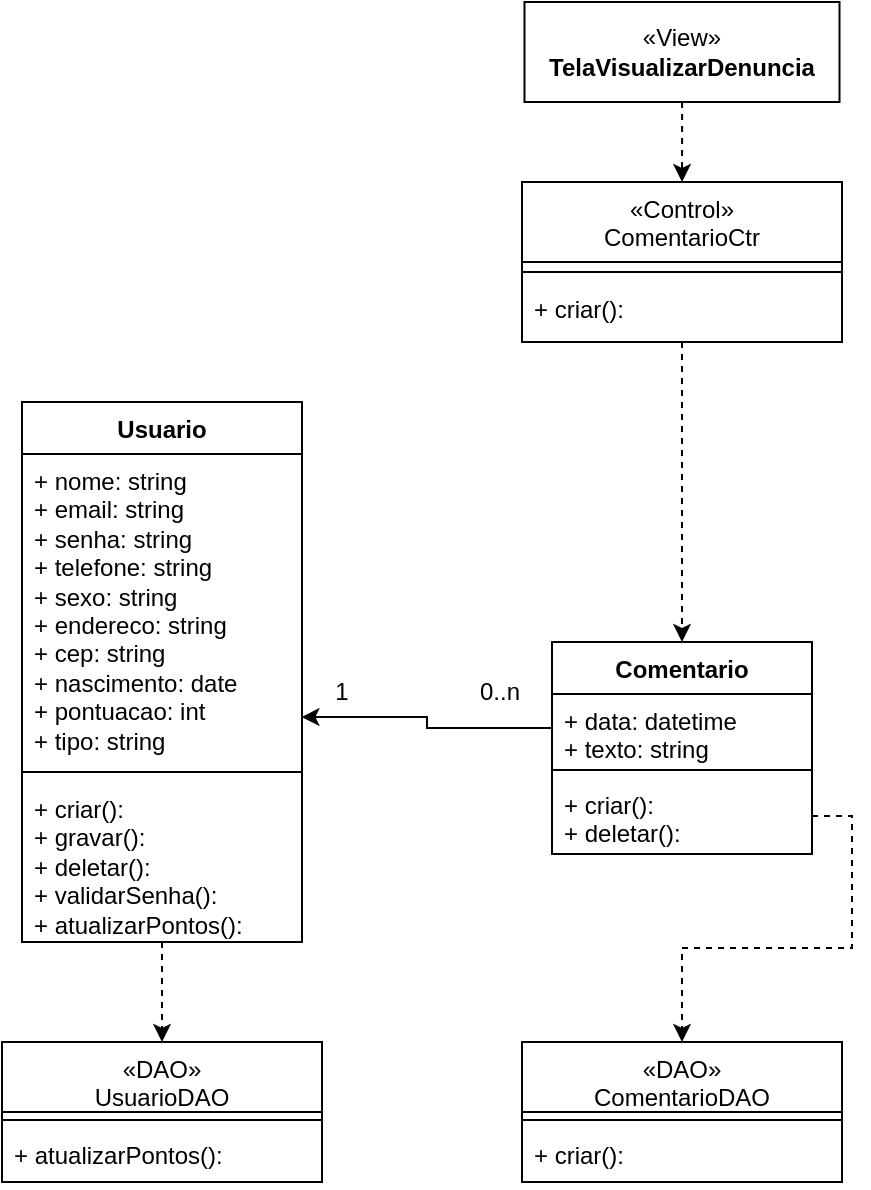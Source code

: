 <mxfile version="24.1.0" type="device">
  <diagram name="Página-1" id="w-hQXWL3YEhuheCKoZpT">
    <mxGraphModel dx="836" dy="538" grid="1" gridSize="10" guides="1" tooltips="1" connect="1" arrows="1" fold="1" page="1" pageScale="1" pageWidth="827" pageHeight="1169" math="0" shadow="0">
      <root>
        <mxCell id="0" />
        <mxCell id="1" parent="0" />
        <mxCell id="zkalO9UyaeTXovqIKFHX-1" style="edgeStyle=orthogonalEdgeStyle;rounded=0;orthogonalLoop=1;jettySize=auto;html=1;entryX=0.5;entryY=0;entryDx=0;entryDy=0;dashed=1;" edge="1" parent="1" source="zkalO9UyaeTXovqIKFHX-2" target="zkalO9UyaeTXovqIKFHX-4">
          <mxGeometry relative="1" as="geometry">
            <mxPoint x="613" y="125" as="targetPoint" />
          </mxGeometry>
        </mxCell>
        <mxCell id="zkalO9UyaeTXovqIKFHX-2" value="«View»&lt;br&gt;&lt;b&gt;TelaVisualizarDenuncia&lt;br&gt;&lt;/b&gt;" style="html=1;whiteSpace=wrap;" vertex="1" parent="1">
          <mxGeometry x="464.25" y="60" width="157.5" height="50" as="geometry" />
        </mxCell>
        <mxCell id="zkalO9UyaeTXovqIKFHX-3" style="edgeStyle=orthogonalEdgeStyle;rounded=0;orthogonalLoop=1;jettySize=auto;html=1;dashed=1;entryX=0.5;entryY=0;entryDx=0;entryDy=0;" edge="1" parent="1" source="zkalO9UyaeTXovqIKFHX-4" target="zkalO9UyaeTXovqIKFHX-26">
          <mxGeometry relative="1" as="geometry">
            <mxPoint x="543" y="370" as="targetPoint" />
          </mxGeometry>
        </mxCell>
        <mxCell id="zkalO9UyaeTXovqIKFHX-4" value="«Control»&#xa;ComentarioCtr" style="swimlane;fontStyle=0;align=center;verticalAlign=top;childLayout=stackLayout;horizontal=1;startSize=40;horizontalStack=0;resizeParent=1;resizeLast=0;collapsible=1;marginBottom=0;rounded=0;shadow=0;strokeWidth=1;" vertex="1" parent="1">
          <mxGeometry x="463" y="150" width="160" height="80" as="geometry">
            <mxRectangle x="340" y="380" width="170" height="26" as="alternateBounds" />
          </mxGeometry>
        </mxCell>
        <mxCell id="zkalO9UyaeTXovqIKFHX-5" value="" style="line;html=1;strokeWidth=1;align=left;verticalAlign=middle;spacingTop=-1;spacingLeft=3;spacingRight=3;rotatable=0;labelPosition=right;points=[];portConstraint=eastwest;" vertex="1" parent="zkalO9UyaeTXovqIKFHX-4">
          <mxGeometry y="40" width="160" height="10" as="geometry" />
        </mxCell>
        <mxCell id="zkalO9UyaeTXovqIKFHX-6" value="+ criar():" style="text;align=left;verticalAlign=top;spacingLeft=4;spacingRight=4;overflow=hidden;rotatable=0;points=[[0,0.5],[1,0.5]];portConstraint=eastwest;" vertex="1" parent="zkalO9UyaeTXovqIKFHX-4">
          <mxGeometry y="50" width="160" height="30" as="geometry" />
        </mxCell>
        <mxCell id="zkalO9UyaeTXovqIKFHX-7" style="edgeStyle=orthogonalEdgeStyle;rounded=0;orthogonalLoop=1;jettySize=auto;html=1;entryX=0.5;entryY=0;entryDx=0;entryDy=0;dashed=1;" edge="1" parent="1" source="zkalO9UyaeTXovqIKFHX-8" target="zkalO9UyaeTXovqIKFHX-20">
          <mxGeometry relative="1" as="geometry" />
        </mxCell>
        <mxCell id="zkalO9UyaeTXovqIKFHX-8" value="Usuario" style="swimlane;fontStyle=1;align=center;verticalAlign=top;childLayout=stackLayout;horizontal=1;startSize=26;horizontalStack=0;resizeParent=1;resizeParentMax=0;resizeLast=0;collapsible=1;marginBottom=0;whiteSpace=wrap;html=1;" vertex="1" parent="1">
          <mxGeometry x="213" y="260" width="140" height="270" as="geometry">
            <mxRectangle x="40" y="120" width="80" height="30" as="alternateBounds" />
          </mxGeometry>
        </mxCell>
        <mxCell id="zkalO9UyaeTXovqIKFHX-9" value="+ nome: string&lt;div&gt;+ email: string&lt;div&gt;+ senha: string&lt;/div&gt;&lt;div&gt;+ telefone: string&lt;/div&gt;&lt;div&gt;+ sexo: string&lt;/div&gt;&lt;div&gt;&lt;div&gt;+ endereco: string&lt;/div&gt;&lt;div&gt;+ cep: string&lt;/div&gt;&lt;div&gt;+ nascimento: date&lt;/div&gt;&lt;div&gt;+ pontuacao: int&lt;/div&gt;&lt;div&gt;+ tipo&lt;span style=&quot;background-color: initial;&quot;&gt;: string&amp;nbsp;&lt;/span&gt;&lt;/div&gt;&lt;/div&gt;&lt;/div&gt;" style="text;strokeColor=none;fillColor=none;align=left;verticalAlign=top;spacingLeft=4;spacingRight=4;overflow=hidden;rotatable=0;points=[[0,0.5],[1,0.5]];portConstraint=eastwest;whiteSpace=wrap;html=1;" vertex="1" parent="zkalO9UyaeTXovqIKFHX-8">
          <mxGeometry y="26" width="140" height="154" as="geometry" />
        </mxCell>
        <mxCell id="zkalO9UyaeTXovqIKFHX-10" value="" style="line;strokeWidth=1;fillColor=none;align=left;verticalAlign=middle;spacingTop=-1;spacingLeft=3;spacingRight=3;rotatable=0;labelPosition=right;points=[];portConstraint=eastwest;strokeColor=inherit;" vertex="1" parent="zkalO9UyaeTXovqIKFHX-8">
          <mxGeometry y="180" width="140" height="10" as="geometry" />
        </mxCell>
        <mxCell id="zkalO9UyaeTXovqIKFHX-11" value="&lt;div&gt;&lt;span style=&quot;background-color: initial;&quot;&gt;+ criar():&amp;nbsp;&lt;/span&gt;&lt;br&gt;&lt;/div&gt;&lt;div&gt;&lt;span style=&quot;background-color: initial;&quot;&gt;+ gravar():&lt;/span&gt;&lt;/div&gt;&lt;div&gt;+ deletar():&amp;nbsp;&lt;span style=&quot;background-color: initial;&quot;&gt;&lt;br&gt;&lt;/span&gt;&lt;/div&gt;&lt;div&gt;+ validarSenha():&lt;br&gt;&lt;/div&gt;&lt;div&gt;+ atualizarPontos():&lt;/div&gt;" style="text;strokeColor=none;fillColor=none;align=left;verticalAlign=top;spacingLeft=4;spacingRight=4;overflow=hidden;rotatable=0;points=[[0,0.5],[1,0.5]];portConstraint=eastwest;whiteSpace=wrap;html=1;" vertex="1" parent="zkalO9UyaeTXovqIKFHX-8">
          <mxGeometry y="190" width="140" height="80" as="geometry" />
        </mxCell>
        <mxCell id="zkalO9UyaeTXovqIKFHX-12" style="edgeStyle=orthogonalEdgeStyle;rounded=0;orthogonalLoop=1;jettySize=auto;html=1;entryX=0.5;entryY=0;entryDx=0;entryDy=0;dashed=1;exitX=1;exitY=0.5;exitDx=0;exitDy=0;" edge="1" parent="1" source="zkalO9UyaeTXovqIKFHX-29" target="zkalO9UyaeTXovqIKFHX-23">
          <mxGeometry relative="1" as="geometry">
            <mxPoint x="540" y="510" as="sourcePoint" />
          </mxGeometry>
        </mxCell>
        <mxCell id="zkalO9UyaeTXovqIKFHX-17" value="0..n" style="text;html=1;align=center;verticalAlign=middle;whiteSpace=wrap;rounded=0;" vertex="1" parent="1">
          <mxGeometry x="421.5" y="390" width="60" height="30" as="geometry" />
        </mxCell>
        <mxCell id="zkalO9UyaeTXovqIKFHX-18" value="1" style="text;html=1;align=center;verticalAlign=middle;whiteSpace=wrap;rounded=0;" vertex="1" parent="1">
          <mxGeometry x="343" y="390" width="60" height="30" as="geometry" />
        </mxCell>
        <mxCell id="zkalO9UyaeTXovqIKFHX-19" style="edgeStyle=orthogonalEdgeStyle;rounded=0;orthogonalLoop=1;jettySize=auto;html=1;entryX=0.998;entryY=0.854;entryDx=0;entryDy=0;entryPerimeter=0;exitX=0;exitY=0.5;exitDx=0;exitDy=0;" edge="1" parent="1" source="zkalO9UyaeTXovqIKFHX-27" target="zkalO9UyaeTXovqIKFHX-9">
          <mxGeometry relative="1" as="geometry">
            <mxPoint x="470" y="418" as="sourcePoint" />
          </mxGeometry>
        </mxCell>
        <mxCell id="zkalO9UyaeTXovqIKFHX-20" value="«DAO»&#xa;UsuarioDAO&#xa;" style="swimlane;fontStyle=0;align=center;verticalAlign=top;childLayout=stackLayout;horizontal=1;startSize=35;horizontalStack=0;resizeParent=1;resizeLast=0;collapsible=1;marginBottom=0;rounded=0;shadow=0;strokeWidth=1;" vertex="1" parent="1">
          <mxGeometry x="203" y="580" width="160" height="70" as="geometry">
            <mxRectangle x="340" y="380" width="170" height="26" as="alternateBounds" />
          </mxGeometry>
        </mxCell>
        <mxCell id="zkalO9UyaeTXovqIKFHX-21" value="" style="line;html=1;strokeWidth=1;align=left;verticalAlign=middle;spacingTop=-1;spacingLeft=3;spacingRight=3;rotatable=0;labelPosition=right;points=[];portConstraint=eastwest;" vertex="1" parent="zkalO9UyaeTXovqIKFHX-20">
          <mxGeometry y="35" width="160" height="8" as="geometry" />
        </mxCell>
        <mxCell id="zkalO9UyaeTXovqIKFHX-22" value="+ atualizarPontos():" style="text;align=left;verticalAlign=top;spacingLeft=4;spacingRight=4;overflow=hidden;rotatable=0;points=[[0,0.5],[1,0.5]];portConstraint=eastwest;" vertex="1" parent="zkalO9UyaeTXovqIKFHX-20">
          <mxGeometry y="43" width="160" height="27" as="geometry" />
        </mxCell>
        <mxCell id="zkalO9UyaeTXovqIKFHX-23" value="«DAO»&#xa;ComentarioDAO&#xa;" style="swimlane;fontStyle=0;align=center;verticalAlign=top;childLayout=stackLayout;horizontal=1;startSize=35;horizontalStack=0;resizeParent=1;resizeLast=0;collapsible=1;marginBottom=0;rounded=0;shadow=0;strokeWidth=1;" vertex="1" parent="1">
          <mxGeometry x="463" y="580" width="160" height="70" as="geometry">
            <mxRectangle x="340" y="380" width="170" height="26" as="alternateBounds" />
          </mxGeometry>
        </mxCell>
        <mxCell id="zkalO9UyaeTXovqIKFHX-24" value="" style="line;html=1;strokeWidth=1;align=left;verticalAlign=middle;spacingTop=-1;spacingLeft=3;spacingRight=3;rotatable=0;labelPosition=right;points=[];portConstraint=eastwest;" vertex="1" parent="zkalO9UyaeTXovqIKFHX-23">
          <mxGeometry y="35" width="160" height="8" as="geometry" />
        </mxCell>
        <mxCell id="zkalO9UyaeTXovqIKFHX-25" value="+ criar():&#xa;" style="text;align=left;verticalAlign=top;spacingLeft=4;spacingRight=4;overflow=hidden;rotatable=0;points=[[0,0.5],[1,0.5]];portConstraint=eastwest;" vertex="1" parent="zkalO9UyaeTXovqIKFHX-23">
          <mxGeometry y="43" width="160" height="27" as="geometry" />
        </mxCell>
        <mxCell id="zkalO9UyaeTXovqIKFHX-26" value="Comentario" style="swimlane;fontStyle=1;align=center;verticalAlign=top;childLayout=stackLayout;horizontal=1;startSize=26;horizontalStack=0;resizeParent=1;resizeParentMax=0;resizeLast=0;collapsible=1;marginBottom=0;whiteSpace=wrap;html=1;" vertex="1" parent="1">
          <mxGeometry x="478" y="380" width="130" height="106" as="geometry" />
        </mxCell>
        <mxCell id="zkalO9UyaeTXovqIKFHX-27" value="+ data: datetime&lt;br&gt;+ texto: string" style="text;strokeColor=none;fillColor=none;align=left;verticalAlign=top;spacingLeft=4;spacingRight=4;overflow=hidden;rotatable=0;points=[[0,0.5],[1,0.5]];portConstraint=eastwest;whiteSpace=wrap;html=1;" vertex="1" parent="zkalO9UyaeTXovqIKFHX-26">
          <mxGeometry y="26" width="130" height="34" as="geometry" />
        </mxCell>
        <mxCell id="zkalO9UyaeTXovqIKFHX-28" value="" style="line;strokeWidth=1;fillColor=none;align=left;verticalAlign=middle;spacingTop=-1;spacingLeft=3;spacingRight=3;rotatable=0;labelPosition=right;points=[];portConstraint=eastwest;strokeColor=inherit;" vertex="1" parent="zkalO9UyaeTXovqIKFHX-26">
          <mxGeometry y="60" width="130" height="8" as="geometry" />
        </mxCell>
        <mxCell id="zkalO9UyaeTXovqIKFHX-29" value="+ criar():&#xa;+ deletar(): " style="text;align=left;verticalAlign=top;spacingLeft=4;spacingRight=4;overflow=hidden;rotatable=0;points=[[0,0.5],[1,0.5]];portConstraint=eastwest;" vertex="1" parent="zkalO9UyaeTXovqIKFHX-26">
          <mxGeometry y="68" width="130" height="38" as="geometry" />
        </mxCell>
      </root>
    </mxGraphModel>
  </diagram>
</mxfile>
